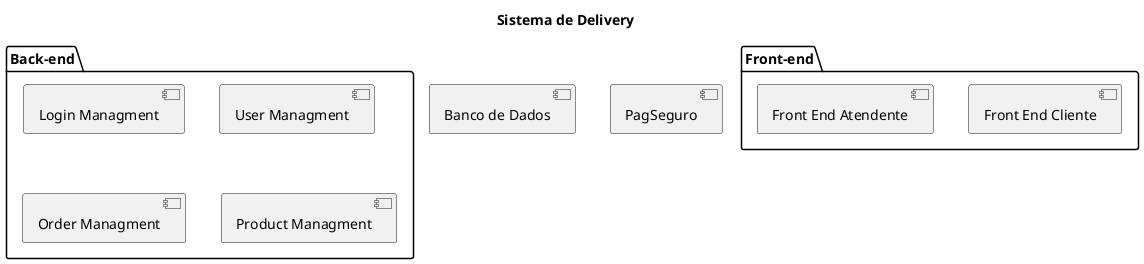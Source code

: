 @startuml
title Sistema de Delivery

package "Front-end" {
  [Front End Cliente]
  [Front End Atendente]
}

package "Back-end" {
    [Login Managment]
    [User Managment]
    [Order Managment]
    [Product Managment]
}

  [Banco de Dados]
  [PagSeguro]


@enduml
